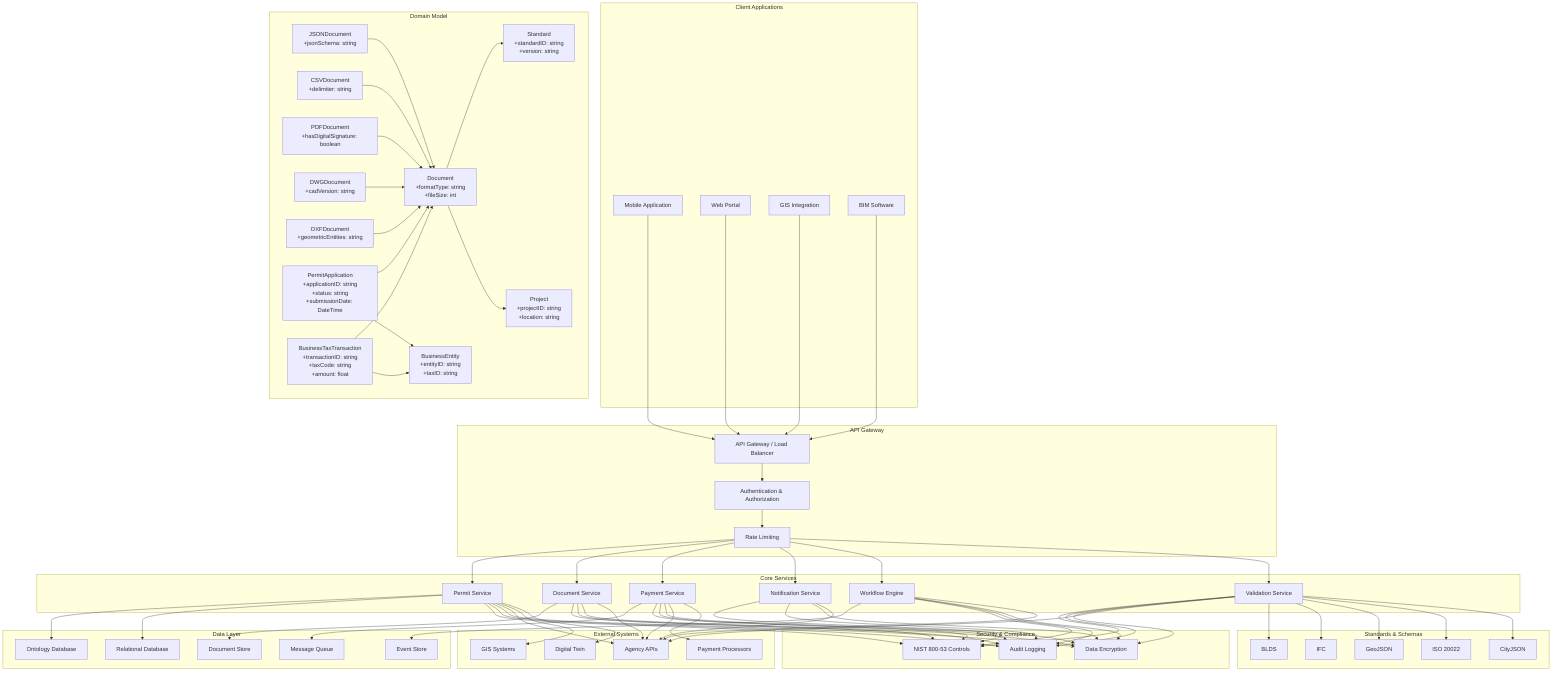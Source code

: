 flowchart TD
  %% Client Applications
  subgraph ClientApplications["Client Applications"]
    MobileApp["Mobile Application"]
    WebApp["Web Portal"]
    GISApp["GIS Integration"]
    BIMApp["BIM Software"]
  end

  %% API Gateway
  subgraph APIGateway["API Gateway"]
    Gateway["API Gateway / Load Balancer"]
    Auth["Authentication & Authorization"]
    RateLimit["Rate Limiting"]
  end

  %% Core Services
  subgraph CoreServices["Core Services"]
    PermitService["Permit Service"]
    DocumentService["Document Service"]
    PaymentService["Payment Service"]
    NotificationService["Notification Service"]
    WorkflowService["Workflow Engine"]
    ValidationService["Validation Service"]
  end

  %% Data Layer
  subgraph DataLayer["Data Layer"]
    OntologyDB["Ontology Database"]
    DocumentDB["Document Store"]
    RelationalDB["Relational Database"]
    MessageQueue["Message Queue"]
    EventStore["Event Store"]
  end

  %% Domain Model
  subgraph DomainModel["Domain Model"]
    Document["Document\n+formatType: string\n+fileSize: int"]
    JSONDocument["JSONDocument\n+jsonSchema: string"]
    CSVDocument["CSVDocument\n+delimiter: string"]
    PDFDocument["PDFDocument\n+hasDigitalSignature: boolean"]
    DWGDocument["DWGDocument\n+cadVersion: string"]
    DXFDocument["DXFDocument\n+geometricEntities: string"]
    PermitApplication["PermitApplication\n+applicationID: string\n+status: string\n+submissionDate: DateTime"]
    BusinessTaxTransaction["BusinessTaxTransaction\n+transactionID: string\n+taxCode: string\n+amount: float"]
    Project["Project\n+projectID: string\n+location: string"]
    BusinessEntity["BusinessEntity\n+entityID: string\n+taxID: string"]
    Standard["Standard\n+standardID: string\n+version: string"]
  end

  %% Standards & Schemas
  subgraph StandardsSchemas["Standards & Schemas"]
    BLDS["BLDS"]
    IFC["IFC"]
    GeoJSON["GeoJSON"]
    ISO20022["ISO 20022"]
    CityJSON["CityJSON"]
  end

  %% Security & Compliance
  subgraph SecurityCompliance["Security & Compliance"]
    NIST["NIST 800-53 Controls"]
    Audit["Audit Logging"]
    Encryption["Data Encryption"]
  end

  %% External Systems
  subgraph ExternalSystems["External Systems"]
    GIS["GIS Systems"]
    Payment["Payment Processors"]
    AgencyAPI["Agency APIs"]
    DigitalTwin["Digital Twin"]
  end

  %% Client → Gateway
  MobileApp --> Gateway
  WebApp    --> Gateway
  GISApp    --> Gateway
  BIMApp    --> Gateway

  %% Gateway chain
  Gateway --> Auth
  Auth    --> RateLimit

  %% RateLimit → Core Services
  RateLimit --> PermitService
  RateLimit --> DocumentService
  RateLimit --> PaymentService
  RateLimit --> NotificationService
  RateLimit --> WorkflowService
  RateLimit --> ValidationService

  %% Core Services → Data Layer
  PermitService    --> OntologyDB
  PermitService    --> RelationalDB
  DocumentService  --> DocumentDB
  PaymentService   --> MessageQueue
  WorkflowService  --> EventStore

  %% Core Services → Security & Compliance
  PermitService      --> NIST
  DocumentService    --> NIST
  PaymentService     --> NIST
  NotificationService--> NIST
  WorkflowService    --> NIST
  ValidationService  --> NIST

  PermitService      --> Audit
  DocumentService    --> Audit
  PaymentService     --> Audit
  NotificationService--> Audit
  WorkflowService    --> Audit
  ValidationService  --> Audit

  PermitService      --> Encryption
  DocumentService    --> Encryption
  PaymentService     --> Encryption
  NotificationService--> Encryption
  WorkflowService    --> Encryption
  ValidationService  --> Encryption

  %% Core Services → External APIs
  PermitService      --> AgencyAPI
  DocumentService    --> AgencyAPI
  PaymentService     --> AgencyAPI
  NotificationService--> AgencyAPI
  WorkflowService    --> AgencyAPI
  ValidationService  --> AgencyAPI

  %% Other integrations
  PermitService --> GIS
  PermitService --> DigitalTwin
  PaymentService--> Payment

  %% Domain Model relationships
  JSONDocument --> Document
  CSVDocument  --> Document
  PDFDocument  --> Document
  DWGDocument  --> Document
  DXFDocument  --> Document

  PermitApplication      --> Document
  BusinessTaxTransaction --> Document
  Document               --> Standard
  Document               --> Project
  PermitApplication      --> BusinessEntity
  BusinessTaxTransaction --> BusinessEntity

  %% Validation Service → Standards & Schemas
  ValidationService --> BLDS
  ValidationService --> IFC
  ValidationService --> GeoJSON
  ValidationService --> ISO20022
  ValidationService --> CityJSON